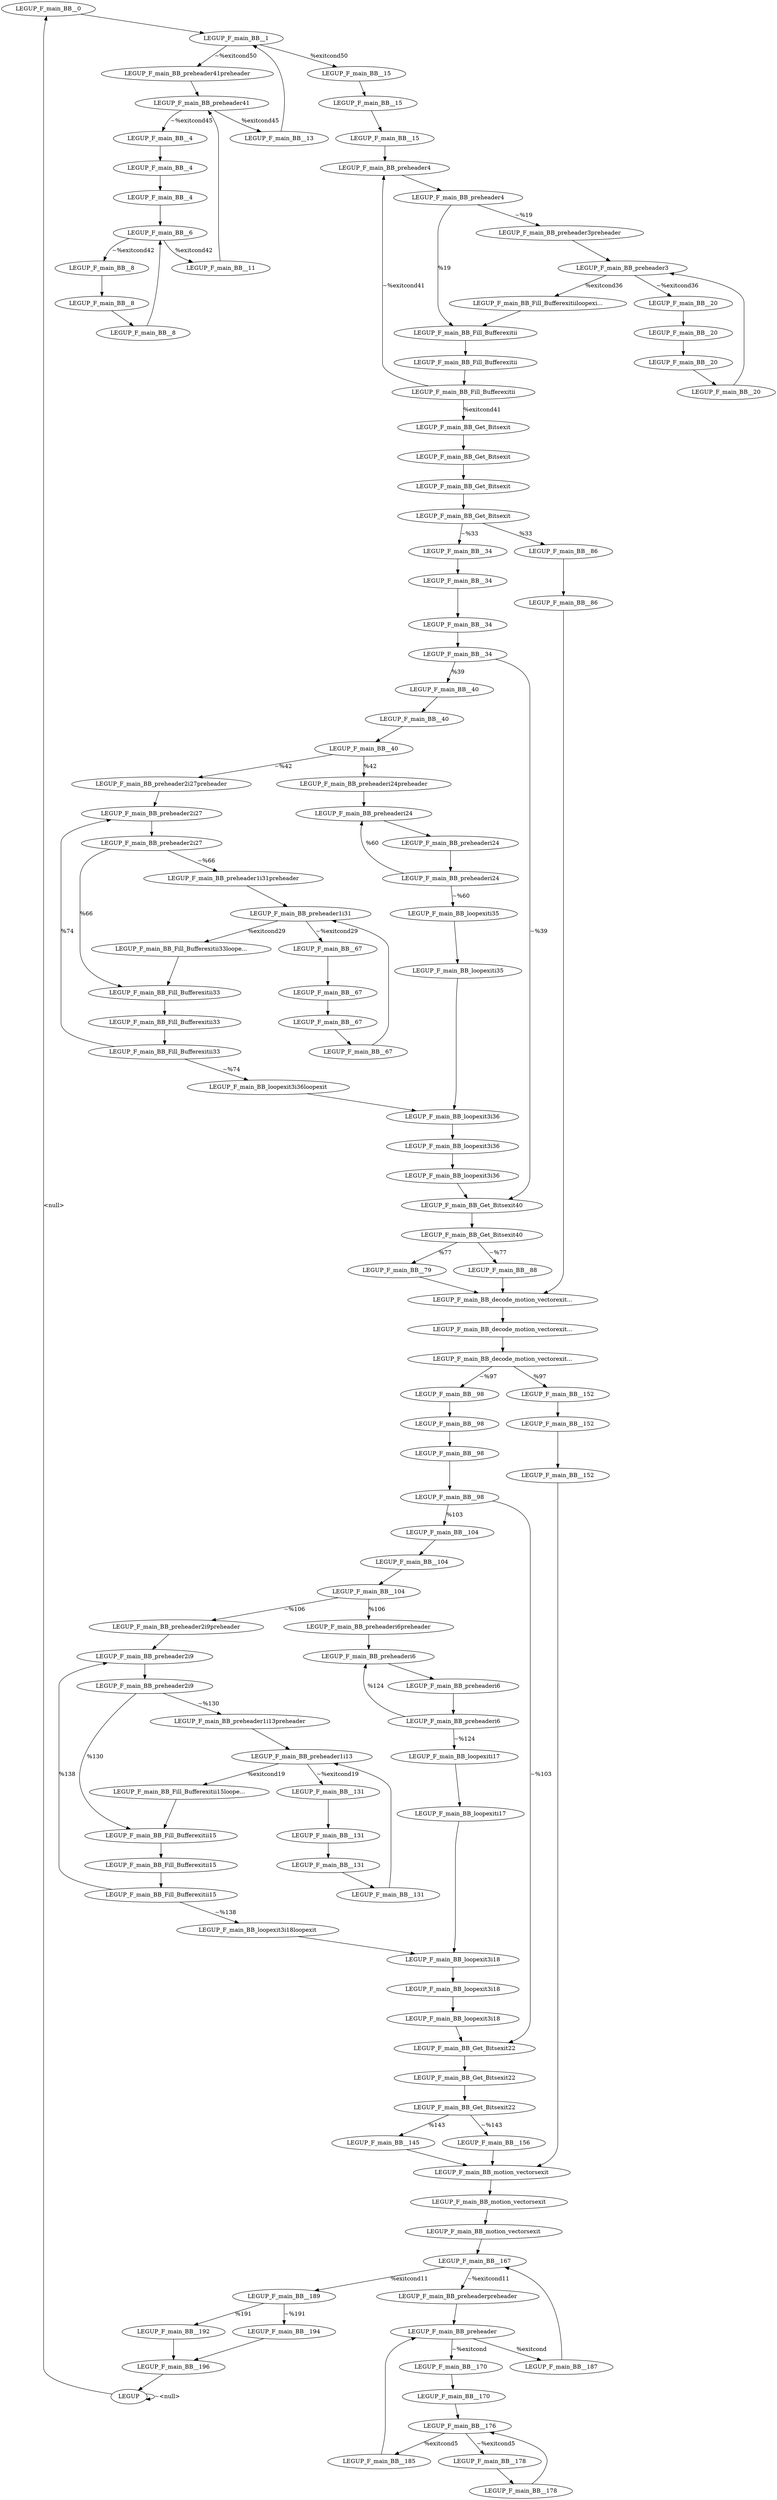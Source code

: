 digraph {
Node0x3008920[label="LEGUP_F_main_BB__0"];
Node0x3008780[label="LEGUP"];
Node0x3008780 -> Node0x3008920[label="<null>"];
Node0x3008780 -> Node0x3008780[label="~<null>"];
Node0x30089f0[label="LEGUP_F_main_BB__1"];
Node0x3008920 -> Node0x30089f0;
Node0x3130c60[label="LEGUP_F_main_BB__15"];
Node0x30089f0 -> Node0x3130c60[label="%exitcond50"];
Node0x3008ac0[label="LEGUP_F_main_BB_preheader41preheader"];
Node0x30089f0 -> Node0x3008ac0[label="~%exitcond50"];
Node0x3008b90[label="LEGUP_F_main_BB_preheader41"];
Node0x3008ac0 -> Node0x3008b90;
Node0x3130b90[label="LEGUP_F_main_BB__13"];
Node0x3008b90 -> Node0x3130b90[label="%exitcond45"];
Node0x3008c60[label="LEGUP_F_main_BB__4"];
Node0x3008b90 -> Node0x3008c60[label="~%exitcond45"];
Node0x3008d30[label="LEGUP_F_main_BB__4"];
Node0x3008c60 -> Node0x3008d30;
Node0x3008e00[label="LEGUP_F_main_BB__4"];
Node0x3008d30 -> Node0x3008e00;
Node0x3008ed0[label="LEGUP_F_main_BB__6"];
Node0x3008e00 -> Node0x3008ed0;
Node0x3130ac0[label="LEGUP_F_main_BB__11"];
Node0x3008ed0 -> Node0x3130ac0[label="%exitcond42"];
Node0x3008fa0[label="LEGUP_F_main_BB__8"];
Node0x3008ed0 -> Node0x3008fa0[label="~%exitcond42"];
Node0x3009070[label="LEGUP_F_main_BB__8"];
Node0x3008fa0 -> Node0x3009070;
Node0x31309f0[label="LEGUP_F_main_BB__8"];
Node0x3009070 -> Node0x31309f0;
Node0x31309f0 -> Node0x3008ed0;
Node0x3130ac0 -> Node0x3008b90;
Node0x3130b90 -> Node0x30089f0;
Node0x3130d30[label="LEGUP_F_main_BB__15"];
Node0x3130c60 -> Node0x3130d30;
Node0x3130e00[label="LEGUP_F_main_BB__15"];
Node0x3130d30 -> Node0x3130e00;
Node0x3130ed0[label="LEGUP_F_main_BB_preheader4"];
Node0x3130e00 -> Node0x3130ed0;
Node0x3130fa0[label="LEGUP_F_main_BB_preheader4"];
Node0x3130ed0 -> Node0x3130fa0;
Node0x3131620[label="LEGUP_F_main_BB_Fill_Bufferexitii"];
Node0x3130fa0 -> Node0x3131620[label="%19"];
Node0x3131070[label="LEGUP_F_main_BB_preheader3preheader"];
Node0x3130fa0 -> Node0x3131070[label="~%19"];
Node0x3131140[label="LEGUP_F_main_BB_preheader3"];
Node0x3131070 -> Node0x3131140;
Node0x3131550[label="LEGUP_F_main_BB_Fill_Bufferexitiiloopexi..."];
Node0x3131140 -> Node0x3131550[label="%exitcond36"];
Node0x3131210[label="LEGUP_F_main_BB__20"];
Node0x3131140 -> Node0x3131210[label="~%exitcond36"];
Node0x31312e0[label="LEGUP_F_main_BB__20"];
Node0x3131210 -> Node0x31312e0;
Node0x31313b0[label="LEGUP_F_main_BB__20"];
Node0x31312e0 -> Node0x31313b0;
Node0x3131480[label="LEGUP_F_main_BB__20"];
Node0x31313b0 -> Node0x3131480;
Node0x3131480 -> Node0x3131140;
Node0x3131550 -> Node0x3131620;
Node0x31316f0[label="LEGUP_F_main_BB_Fill_Bufferexitii"];
Node0x3131620 -> Node0x31316f0;
Node0x31317c0[label="LEGUP_F_main_BB_Fill_Bufferexitii"];
Node0x31316f0 -> Node0x31317c0;
Node0x3131890[label="LEGUP_F_main_BB_Get_Bitsexit"];
Node0x31317c0 -> Node0x3131890[label="%exitcond41"];
Node0x31317c0 -> Node0x3130ed0[label="~%exitcond41"];
Node0x3131960[label="LEGUP_F_main_BB_Get_Bitsexit"];
Node0x3131890 -> Node0x3131960;
Node0x3131a30[label="LEGUP_F_main_BB_Get_Bitsexit"];
Node0x3131960 -> Node0x3131a30;
Node0x3131b00[label="LEGUP_F_main_BB_Get_Bitsexit"];
Node0x3131a30 -> Node0x3131b00;
Node0x31336a0[label="LEGUP_F_main_BB__86"];
Node0x3131b00 -> Node0x31336a0[label="%33"];
Node0x3131bd0[label="LEGUP_F_main_BB__34"];
Node0x3131b00 -> Node0x3131bd0[label="~%33"];
Node0x3131ca0[label="LEGUP_F_main_BB__34"];
Node0x3131bd0 -> Node0x3131ca0;
Node0x3131d70[label="LEGUP_F_main_BB__34"];
Node0x3131ca0 -> Node0x3131d70;
Node0x3131e40[label="LEGUP_F_main_BB__34"];
Node0x3131d70 -> Node0x3131e40;
Node0x3131f10[label="LEGUP_F_main_BB__40"];
Node0x3131e40 -> Node0x3131f10[label="%39"];
Node0x3133430[label="LEGUP_F_main_BB_Get_Bitsexit40"];
Node0x3131e40 -> Node0x3133430[label="~%39"];
Node0x3131fe0[label="LEGUP_F_main_BB__40"];
Node0x3131f10 -> Node0x3131fe0;
Node0x31320b0[label="LEGUP_F_main_BB__40"];
Node0x3131fe0 -> Node0x31320b0;
Node0x3132250[label="LEGUP_F_main_BB_preheaderi24preheader"];
Node0x31320b0 -> Node0x3132250[label="%42"];
Node0x3132180[label="LEGUP_F_main_BB_preheader2i27preheader"];
Node0x31320b0 -> Node0x3132180[label="~%42"];
Node0x3132590[label="LEGUP_F_main_BB_preheader2i27"];
Node0x3132180 -> Node0x3132590;
Node0x3132320[label="LEGUP_F_main_BB_preheaderi24"];
Node0x3132250 -> Node0x3132320;
Node0x31323f0[label="LEGUP_F_main_BB_preheaderi24"];
Node0x3132320 -> Node0x31323f0;
Node0x31324c0[label="LEGUP_F_main_BB_preheaderi24"];
Node0x31323f0 -> Node0x31324c0;
Node0x31324c0 -> Node0x3132320[label="%60"];
Node0x3132f50[label="LEGUP_F_main_BB_loopexiti35"];
Node0x31324c0 -> Node0x3132f50[label="~%60"];
Node0x3132660[label="LEGUP_F_main_BB_preheader2i27"];
Node0x3132590 -> Node0x3132660;
Node0x3132ce0[label="LEGUP_F_main_BB_Fill_Bufferexitii33"];
Node0x3132660 -> Node0x3132ce0[label="%66"];
Node0x3132730[label="LEGUP_F_main_BB_preheader1i31preheader"];
Node0x3132660 -> Node0x3132730[label="~%66"];
Node0x3132800[label="LEGUP_F_main_BB_preheader1i31"];
Node0x3132730 -> Node0x3132800;
Node0x3132c10[label="LEGUP_F_main_BB_Fill_Bufferexitii33loope..."];
Node0x3132800 -> Node0x3132c10[label="%exitcond29"];
Node0x31328d0[label="LEGUP_F_main_BB__67"];
Node0x3132800 -> Node0x31328d0[label="~%exitcond29"];
Node0x31329a0[label="LEGUP_F_main_BB__67"];
Node0x31328d0 -> Node0x31329a0;
Node0x3132a70[label="LEGUP_F_main_BB__67"];
Node0x31329a0 -> Node0x3132a70;
Node0x3132b40[label="LEGUP_F_main_BB__67"];
Node0x3132a70 -> Node0x3132b40;
Node0x3132b40 -> Node0x3132800;
Node0x3132c10 -> Node0x3132ce0;
Node0x3132db0[label="LEGUP_F_main_BB_Fill_Bufferexitii33"];
Node0x3132ce0 -> Node0x3132db0;
Node0x3132e80[label="LEGUP_F_main_BB_Fill_Bufferexitii33"];
Node0x3132db0 -> Node0x3132e80;
Node0x3132e80 -> Node0x3132590[label="%74"];
Node0x31330f0[label="LEGUP_F_main_BB_loopexit3i36loopexit"];
Node0x3132e80 -> Node0x31330f0[label="~%74"];
Node0x3133020[label="LEGUP_F_main_BB_loopexiti35"];
Node0x3132f50 -> Node0x3133020;
Node0x31331c0[label="LEGUP_F_main_BB_loopexit3i36"];
Node0x3133020 -> Node0x31331c0;
Node0x31330f0 -> Node0x31331c0;
Node0x3133290[label="LEGUP_F_main_BB_loopexit3i36"];
Node0x31331c0 -> Node0x3133290;
Node0x3133360[label="LEGUP_F_main_BB_loopexit3i36"];
Node0x3133290 -> Node0x3133360;
Node0x3133360 -> Node0x3133430;
Node0x3133500[label="LEGUP_F_main_BB_Get_Bitsexit40"];
Node0x3133430 -> Node0x3133500;
Node0x31335d0[label="LEGUP_F_main_BB__79"];
Node0x3133500 -> Node0x31335d0[label="%77"];
Node0x3133840[label="LEGUP_F_main_BB__88"];
Node0x3133500 -> Node0x3133840[label="~%77"];
Node0x3133910[label="LEGUP_F_main_BB_decode_motion_vectorexit..."];
Node0x31335d0 -> Node0x3133910;
Node0x3133770[label="LEGUP_F_main_BB__86"];
Node0x31336a0 -> Node0x3133770;
Node0x3133770 -> Node0x3133910;
Node0x3133840 -> Node0x3133910;
Node0x31339e0[label="LEGUP_F_main_BB_decode_motion_vectorexit..."];
Node0x3133910 -> Node0x31339e0;
Node0x3133ab0[label="LEGUP_F_main_BB_decode_motion_vectorexit..."];
Node0x31339e0 -> Node0x3133ab0;
Node0x3135720[label="LEGUP_F_main_BB__152"];
Node0x3133ab0 -> Node0x3135720[label="%97"];
Node0x3133b80[label="LEGUP_F_main_BB__98"];
Node0x3133ab0 -> Node0x3133b80[label="~%97"];
Node0x3133c50[label="LEGUP_F_main_BB__98"];
Node0x3133b80 -> Node0x3133c50;
Node0x3133d20[label="LEGUP_F_main_BB__98"];
Node0x3133c50 -> Node0x3133d20;
Node0x3133df0[label="LEGUP_F_main_BB__98"];
Node0x3133d20 -> Node0x3133df0;
Node0x3133ec0[label="LEGUP_F_main_BB__104"];
Node0x3133df0 -> Node0x3133ec0[label="%103"];
Node0x31353e0[label="LEGUP_F_main_BB_Get_Bitsexit22"];
Node0x3133df0 -> Node0x31353e0[label="~%103"];
Node0x3133f90[label="LEGUP_F_main_BB__104"];
Node0x3133ec0 -> Node0x3133f90;
Node0x3134060[label="LEGUP_F_main_BB__104"];
Node0x3133f90 -> Node0x3134060;
Node0x3134200[label="LEGUP_F_main_BB_preheaderi6preheader"];
Node0x3134060 -> Node0x3134200[label="%106"];
Node0x3134130[label="LEGUP_F_main_BB_preheader2i9preheader"];
Node0x3134060 -> Node0x3134130[label="~%106"];
Node0x3134540[label="LEGUP_F_main_BB_preheader2i9"];
Node0x3134130 -> Node0x3134540;
Node0x31342d0[label="LEGUP_F_main_BB_preheaderi6"];
Node0x3134200 -> Node0x31342d0;
Node0x31343a0[label="LEGUP_F_main_BB_preheaderi6"];
Node0x31342d0 -> Node0x31343a0;
Node0x3134470[label="LEGUP_F_main_BB_preheaderi6"];
Node0x31343a0 -> Node0x3134470;
Node0x3134470 -> Node0x31342d0[label="%124"];
Node0x3134f00[label="LEGUP_F_main_BB_loopexiti17"];
Node0x3134470 -> Node0x3134f00[label="~%124"];
Node0x3134610[label="LEGUP_F_main_BB_preheader2i9"];
Node0x3134540 -> Node0x3134610;
Node0x3134c90[label="LEGUP_F_main_BB_Fill_Bufferexitii15"];
Node0x3134610 -> Node0x3134c90[label="%130"];
Node0x31346e0[label="LEGUP_F_main_BB_preheader1i13preheader"];
Node0x3134610 -> Node0x31346e0[label="~%130"];
Node0x31347b0[label="LEGUP_F_main_BB_preheader1i13"];
Node0x31346e0 -> Node0x31347b0;
Node0x3134bc0[label="LEGUP_F_main_BB_Fill_Bufferexitii15loope..."];
Node0x31347b0 -> Node0x3134bc0[label="%exitcond19"];
Node0x3134880[label="LEGUP_F_main_BB__131"];
Node0x31347b0 -> Node0x3134880[label="~%exitcond19"];
Node0x3134950[label="LEGUP_F_main_BB__131"];
Node0x3134880 -> Node0x3134950;
Node0x3134a20[label="LEGUP_F_main_BB__131"];
Node0x3134950 -> Node0x3134a20;
Node0x3134af0[label="LEGUP_F_main_BB__131"];
Node0x3134a20 -> Node0x3134af0;
Node0x3134af0 -> Node0x31347b0;
Node0x3134bc0 -> Node0x3134c90;
Node0x3134d60[label="LEGUP_F_main_BB_Fill_Bufferexitii15"];
Node0x3134c90 -> Node0x3134d60;
Node0x3134e30[label="LEGUP_F_main_BB_Fill_Bufferexitii15"];
Node0x3134d60 -> Node0x3134e30;
Node0x3134e30 -> Node0x3134540[label="%138"];
Node0x31350a0[label="LEGUP_F_main_BB_loopexit3i18loopexit"];
Node0x3134e30 -> Node0x31350a0[label="~%138"];
Node0x3134fd0[label="LEGUP_F_main_BB_loopexiti17"];
Node0x3134f00 -> Node0x3134fd0;
Node0x3135170[label="LEGUP_F_main_BB_loopexit3i18"];
Node0x3134fd0 -> Node0x3135170;
Node0x31350a0 -> Node0x3135170;
Node0x3135240[label="LEGUP_F_main_BB_loopexit3i18"];
Node0x3135170 -> Node0x3135240;
Node0x3135310[label="LEGUP_F_main_BB_loopexit3i18"];
Node0x3135240 -> Node0x3135310;
Node0x3135310 -> Node0x31353e0;
Node0x31354b0[label="LEGUP_F_main_BB_Get_Bitsexit22"];
Node0x31353e0 -> Node0x31354b0;
Node0x3135580[label="LEGUP_F_main_BB_Get_Bitsexit22"];
Node0x31354b0 -> Node0x3135580;
Node0x3135650[label="LEGUP_F_main_BB__145"];
Node0x3135580 -> Node0x3135650[label="%143"];
Node0x3135990[label="LEGUP_F_main_BB__156"];
Node0x3135580 -> Node0x3135990[label="~%143"];
Node0x3135a60[label="LEGUP_F_main_BB_motion_vectorsexit"];
Node0x3135650 -> Node0x3135a60;
Node0x31357f0[label="LEGUP_F_main_BB__152"];
Node0x3135720 -> Node0x31357f0;
Node0x31358c0[label="LEGUP_F_main_BB__152"];
Node0x31357f0 -> Node0x31358c0;
Node0x31358c0 -> Node0x3135a60;
Node0x3135990 -> Node0x3135a60;
Node0x3135b30[label="LEGUP_F_main_BB_motion_vectorsexit"];
Node0x3135a60 -> Node0x3135b30;
Node0x3135c00[label="LEGUP_F_main_BB_motion_vectorsexit"];
Node0x3135b30 -> Node0x3135c00;
Node0x3135cd0[label="LEGUP_F_main_BB__167"];
Node0x3135c00 -> Node0x3135cd0;
Node0x31364f0[label="LEGUP_F_main_BB__189"];
Node0x3135cd0 -> Node0x31364f0[label="%exitcond11"];
Node0x3135da0[label="LEGUP_F_main_BB_preheaderpreheader"];
Node0x3135cd0 -> Node0x3135da0[label="~%exitcond11"];
Node0x3135e70[label="LEGUP_F_main_BB_preheader"];
Node0x3135da0 -> Node0x3135e70;
Node0x3136420[label="LEGUP_F_main_BB__187"];
Node0x3135e70 -> Node0x3136420[label="%exitcond"];
Node0x3135f40[label="LEGUP_F_main_BB__170"];
Node0x3135e70 -> Node0x3135f40[label="~%exitcond"];
Node0x3136010[label="LEGUP_F_main_BB__170"];
Node0x3135f40 -> Node0x3136010;
Node0x31360e0[label="LEGUP_F_main_BB__176"];
Node0x3136010 -> Node0x31360e0;
Node0x3136350[label="LEGUP_F_main_BB__185"];
Node0x31360e0 -> Node0x3136350[label="%exitcond5"];
Node0x31361b0[label="LEGUP_F_main_BB__178"];
Node0x31360e0 -> Node0x31361b0[label="~%exitcond5"];
Node0x3136280[label="LEGUP_F_main_BB__178"];
Node0x31361b0 -> Node0x3136280;
Node0x3136280 -> Node0x31360e0;
Node0x3136350 -> Node0x3135e70;
Node0x3136420 -> Node0x3135cd0;
Node0x31365c0[label="LEGUP_F_main_BB__192"];
Node0x31364f0 -> Node0x31365c0[label="%191"];
Node0x3136690[label="LEGUP_F_main_BB__194"];
Node0x31364f0 -> Node0x3136690[label="~%191"];
Node0x3136760[label="LEGUP_F_main_BB__196"];
Node0x31365c0 -> Node0x3136760;
Node0x3136690 -> Node0x3136760;
Node0x3136760 -> Node0x3008780;
}
